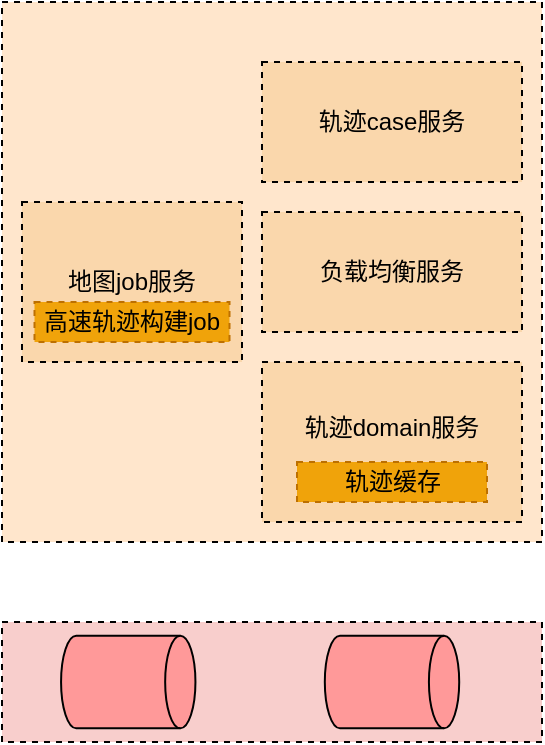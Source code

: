 <mxfile version="18.1.3" type="github">
  <diagram id="bhnlyG6VFwx0y475LgSR" name="Page-1">
    <mxGraphModel dx="1182" dy="804" grid="1" gridSize="10" guides="1" tooltips="1" connect="1" arrows="1" fold="1" page="1" pageScale="1" pageWidth="827" pageHeight="1169" math="0" shadow="0">
      <root>
        <mxCell id="0" />
        <mxCell id="1" parent="0" />
        <mxCell id="M-wi1iu69MOPC6zRH0lT-1" value="" style="whiteSpace=wrap;html=1;aspect=fixed;fillColor=#ffe6cc;strokeColor=#000000;dashed=1;" vertex="1" parent="1">
          <mxGeometry x="40" y="200" width="270" height="270" as="geometry" />
        </mxCell>
        <mxCell id="M-wi1iu69MOPC6zRH0lT-3" value="轨迹case服务" style="rounded=0;whiteSpace=wrap;html=1;shadow=0;glass=0;dashed=1;sketch=0;fontFamily=Helvetica;fontSize=12;fontColor=default;strokeColor=#000000;fillColor=#fad7ac;" vertex="1" parent="1">
          <mxGeometry x="170" y="230" width="130" height="60" as="geometry" />
        </mxCell>
        <mxCell id="M-wi1iu69MOPC6zRH0lT-4" value="地图job服务&lt;br&gt;" style="rounded=0;whiteSpace=wrap;html=1;shadow=0;glass=0;dashed=1;sketch=0;fontFamily=Helvetica;fontSize=12;fontColor=default;strokeColor=#000000;fillColor=#fad7ac;" vertex="1" parent="1">
          <mxGeometry x="50" y="300" width="110" height="80" as="geometry" />
        </mxCell>
        <mxCell id="M-wi1iu69MOPC6zRH0lT-5" value="负载均衡服务" style="rounded=0;whiteSpace=wrap;html=1;shadow=0;glass=0;dashed=1;sketch=0;fontFamily=Helvetica;fontSize=12;fontColor=default;strokeColor=#000000;fillColor=#fad7ac;" vertex="1" parent="1">
          <mxGeometry x="170" y="305" width="130" height="60" as="geometry" />
        </mxCell>
        <mxCell id="M-wi1iu69MOPC6zRH0lT-6" value="轨迹domain服务&lt;br&gt;&lt;br&gt;" style="rounded=0;whiteSpace=wrap;html=1;shadow=0;glass=0;dashed=1;sketch=0;fontFamily=Helvetica;fontSize=12;fontColor=default;strokeColor=#000000;fillColor=#fad7ac;" vertex="1" parent="1">
          <mxGeometry x="170" y="380" width="130" height="80" as="geometry" />
        </mxCell>
        <mxCell id="M-wi1iu69MOPC6zRH0lT-7" value="" style="rounded=0;whiteSpace=wrap;html=1;shadow=0;glass=0;dashed=1;sketch=0;fontFamily=Helvetica;fontSize=12;strokeColor=#000000;fillColor=#f8cecc;" vertex="1" parent="1">
          <mxGeometry x="40" y="510" width="270" height="60" as="geometry" />
        </mxCell>
        <mxCell id="M-wi1iu69MOPC6zRH0lT-8" value="轨迹缓存" style="rounded=0;whiteSpace=wrap;html=1;shadow=0;glass=0;dashed=1;sketch=0;fontFamily=Helvetica;fontSize=12;strokeColor=#BD7000;fillColor=#f0a30a;fontColor=#000000;" vertex="1" parent="1">
          <mxGeometry x="187.5" y="430" width="95" height="20" as="geometry" />
        </mxCell>
        <mxCell id="M-wi1iu69MOPC6zRH0lT-9" value="高速轨迹构建job" style="rounded=0;whiteSpace=wrap;html=1;shadow=0;glass=0;dashed=1;sketch=0;fontFamily=Helvetica;fontSize=12;strokeColor=#BD7000;fillColor=#f0a30a;fontColor=#000000;" vertex="1" parent="1">
          <mxGeometry x="56.25" y="350" width="97.5" height="20" as="geometry" />
        </mxCell>
        <mxCell id="M-wi1iu69MOPC6zRH0lT-11" value="" style="shape=cylinder3;whiteSpace=wrap;html=1;boundedLbl=1;backgroundOutline=1;size=7.57;rounded=0;shadow=0;glass=0;sketch=0;fontFamily=Helvetica;fontSize=12;strokeColor=#000000;fillColor=#FF9999;rotation=90;" vertex="1" parent="1">
          <mxGeometry x="80" y="506.41" width="46.25" height="67.19" as="geometry" />
        </mxCell>
        <mxCell id="M-wi1iu69MOPC6zRH0lT-12" value="" style="shape=cylinder3;whiteSpace=wrap;html=1;boundedLbl=1;backgroundOutline=1;size=7.57;rounded=0;shadow=0;glass=0;sketch=0;fontFamily=Helvetica;fontSize=12;strokeColor=#000000;fillColor=#FF9999;rotation=90;" vertex="1" parent="1">
          <mxGeometry x="211.88" y="506.41" width="46.25" height="67.19" as="geometry" />
        </mxCell>
      </root>
    </mxGraphModel>
  </diagram>
</mxfile>
